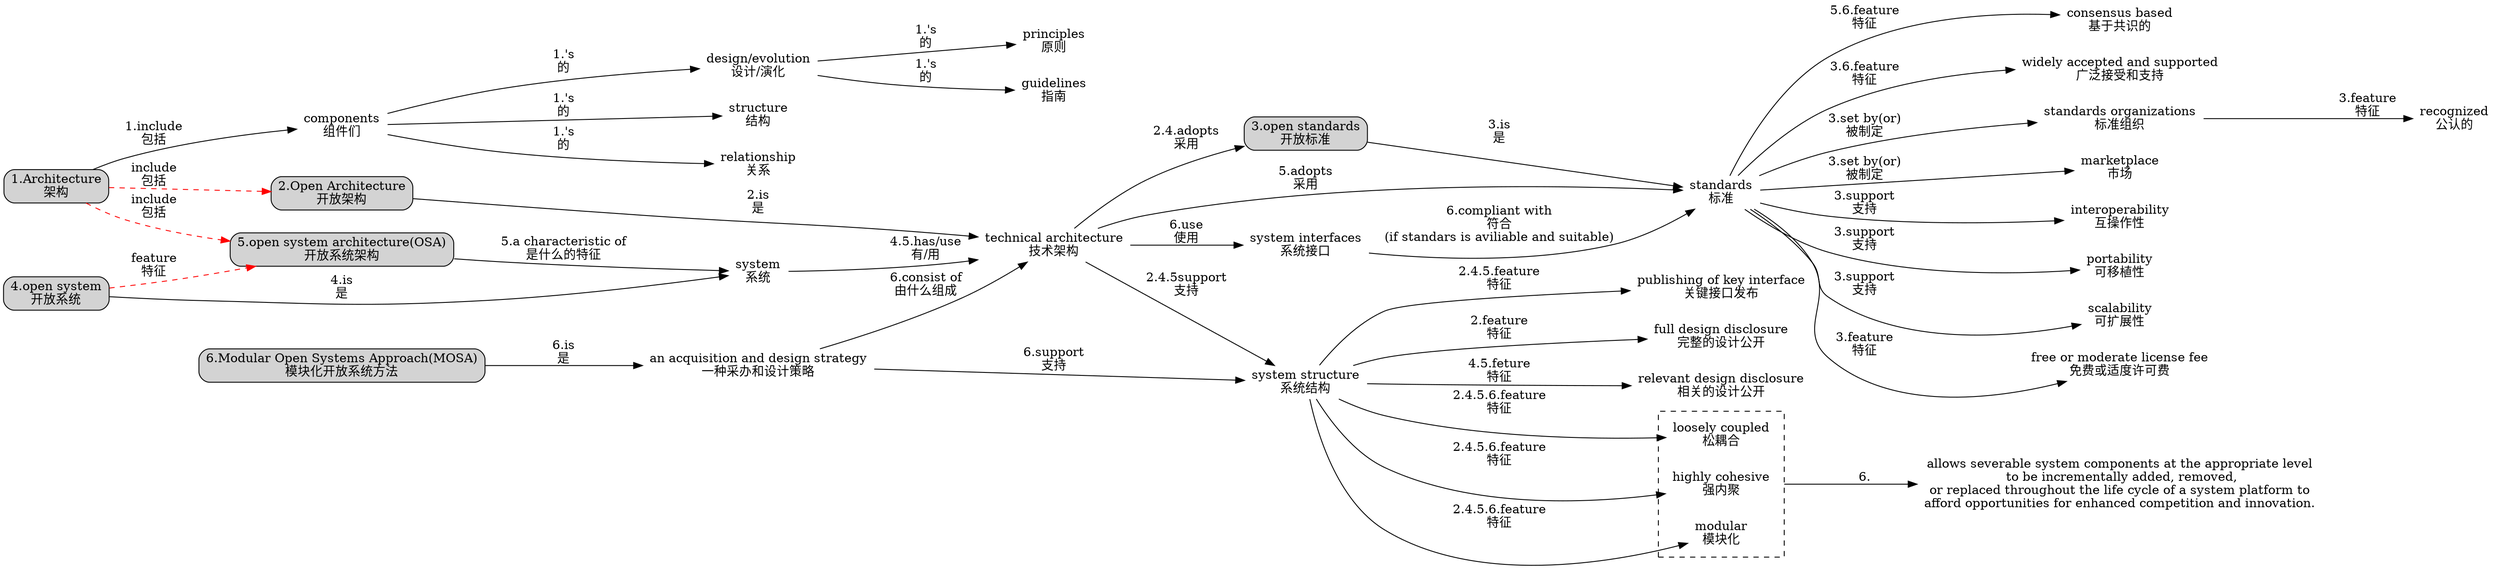 digraph G {
  graph [rankdir=LR,compound=true];
  node [shape=box, style="rounded,filled"];

	arch[label = "1.Architecture\n架构"];
	openarch[label = "2.Open Architecture\n开放架构"];
openstandard[label = "3.open standards\n开放标准"];
opensystem[label = "4.open system\n开放系统"];
OpenSystemArch[label = "5.open system architecture(OSA)\n开放系统架构"];
MOSA[label = "6.Modular Open Systems Approach(MOSA)\n模块化开放系统方法"];
   arch-> openarch[label = "include\n包括",color=red,style=dashed];
   arch-> OpenSystemArch[label = "include\n包括",color=red,style=dashed];
   opensystem->OpenSystemArch[label = "feature\n特征",color=red,style=dashed];

components[label = "components\n组件们"color=white];
structure[label = "structure\n结构"color=white];
relationship[label = "relationship\n关系"color=white];
archdef4[label = "design/evolution\n设计/演化"color=white];
archdef5[label = "principles\n原则"color=white];
archdef6[label = "guidelines\n指南"color=white]
arch->components[label = "1.include\n包括"]
components->archdef4[label = "1.'s\n的"];
components->structure[label = "1.'s\n的"];
components->relationship[label = "1.'s\n的"];
archdef4->archdef5[label = "1.'s\n的"];
archdef4->archdef6[label = "1.'s\n的"];

tech_arch[label = "technical architecture\n技术架构"color=white];
system_structure[label = "system structure\n系统结构"color=white];
subgraph cluster_a{
style = dashed;
openarchdef4[label = "modular\n模块化"color=white];
openarchdef5[label = "loosely coupled\n松耦合"color=white];
openarchdef6[label = "highly cohesive\n强内聚"color=white];
}
openarchdef7[label = "publishing of key interface\n关键接口发布"color=white];
openarchdef8[label = "full design disclosure\n完整的设计公开"color=white];
openarch->tech_arch[label = "2.is\n是"];
tech_arch->openstandard[label="2.4.adopts\n采用"];
tech_arch->system_structure[label="2.4.5support\n支持"];
system_structure->openarchdef4[label="2.4.5.6.feature\n特征"];
system_structure->openarchdef5[label="2.4.5.6.feature\n特征"];
system_structure->openarchdef6[label="2.4.5.6.feature\n特征"];
system_structure->openarchdef7[label="2.4.5.feature\n特征"];
system_structure->openarchdef8[label="2.feature\n特征"];

standards[label="standards\n标准",color=white];
openstandarddef2[label="widely accepted and supported\n广泛接受和支持",color=white];
openstandarddef3[label="standards organizations\n标准组织",color=white];
openstandarddef4[label="marketplace\n市场",color=white];
openstandarddef5[label="interoperability\n互操作性",color=white];
openstandarddef6[label="portability\n可移植性",color=white];
openstandarddef7[label="scalability\n可扩展性",color=white];
openstandarddef8[label="recognized\n公认的",color=white];
openstandarddef9[label="free or moderate license fee\n免费或适度许可费",color=white];
openstandard->standards[label="3.is\n是"]
standards->openstandarddef3[label="3.set by(or)\n被制定"]
openstandarddef3->openstandarddef8[label="3.feature\n特征"]
standards->openstandarddef4[label="3.set by(or)\n被制定"]
standards->openstandarddef2[label="3.6.feature\n特征"]
standards->openstandarddef5[label="3.support\n支持"]
standards->openstandarddef6[label="3.support\n支持"]
standards->openstandarddef7[label="3.support\n支持"]
standards->openstandarddef9[label="3.feature\n特征"]
consensus_based[label="consensus based\n基于共识的",color=white];
standards->consensus_based[label="5.6.feature\n特征"]

system[label = "system\n系统"color=white];
opensystemdef1[label = "relevant design disclosure\n相关的设计公开"color=white];
opensystem->system[label="4.is\n是"];
system->tech_arch[label="4.5.has/use\n有/用"];
system_structure->opensystemdef1[label="4.5.feture\n特征"];

OpenSystemArch->system[label="5.a characteristic of\n是什么的特征"]
tech_arch->standards[label="5.adopts\n采用"];

MOSAdef1[label="an acquisition and design strategy\n一种采办和设计策略",color = white];
system_interfaces[label="system interfaces\n系统接口",color = white];
MOSA->MOSAdef1[label="6.is\n是"];
MOSAdef1->tech_arch[label="6.consist of\n由什么组成"];
tech_arch->system_interfaces[label="6.use\n使用"];
system_interfaces->standards[label="6.compliant with\n符合\n(if standars is aviliable and suitable)"];
MOSAdef1->system_structure[label="6.support\n支持"];
MOSAdef2[label="allows severable system components at the appropriate level\n to be incrementally added, removed,\n or replaced throughout the life cycle of a system platform to \nafford opportunities for enhanced competition and innovation.",color=white];
openarchdef6-> MOSAdef2[ltail="cluster_a",label="6."];
}
/*
   arch-> openarch[label=<<table border="0" cellborder="0" cellspacing="2">
        <tr><td><font color="#FFF000">舱内主照明控制信息</font></td></tr>
        <tr><td bgcolor="#008000"><font color="black">RS422总线</font></td></tr>
    </table>>, fontsize=10, color="#008000"];
*/
/*
    #FF0000 (红色)
    #00FF00 (绿色)
    #0000FF (蓝色)
    #FF00FF (洋红色)
    #00FFFF (青色)//以太网
    #800080 (紫色)//离散信号
    #008000 (深绿色)//RS422
    #FFC0CB (粉色) //模拟信号
    #FFA500 (橙色) //燃油分系统
    #FFF000 (黄色)//照明分系统
    #A52A2A (棕色)
    #000080 (海军蓝)
    #32CD32 (浅绿色)
    #8B0000 (深红色)
    #87CEEB (天蓝色)
    #DAA520 (深黄色)//HB6096
    #808080 (灰色)//PWM
    #FF69B4 (深粉色)
    #DA70D6 (浅紫色)
*/
